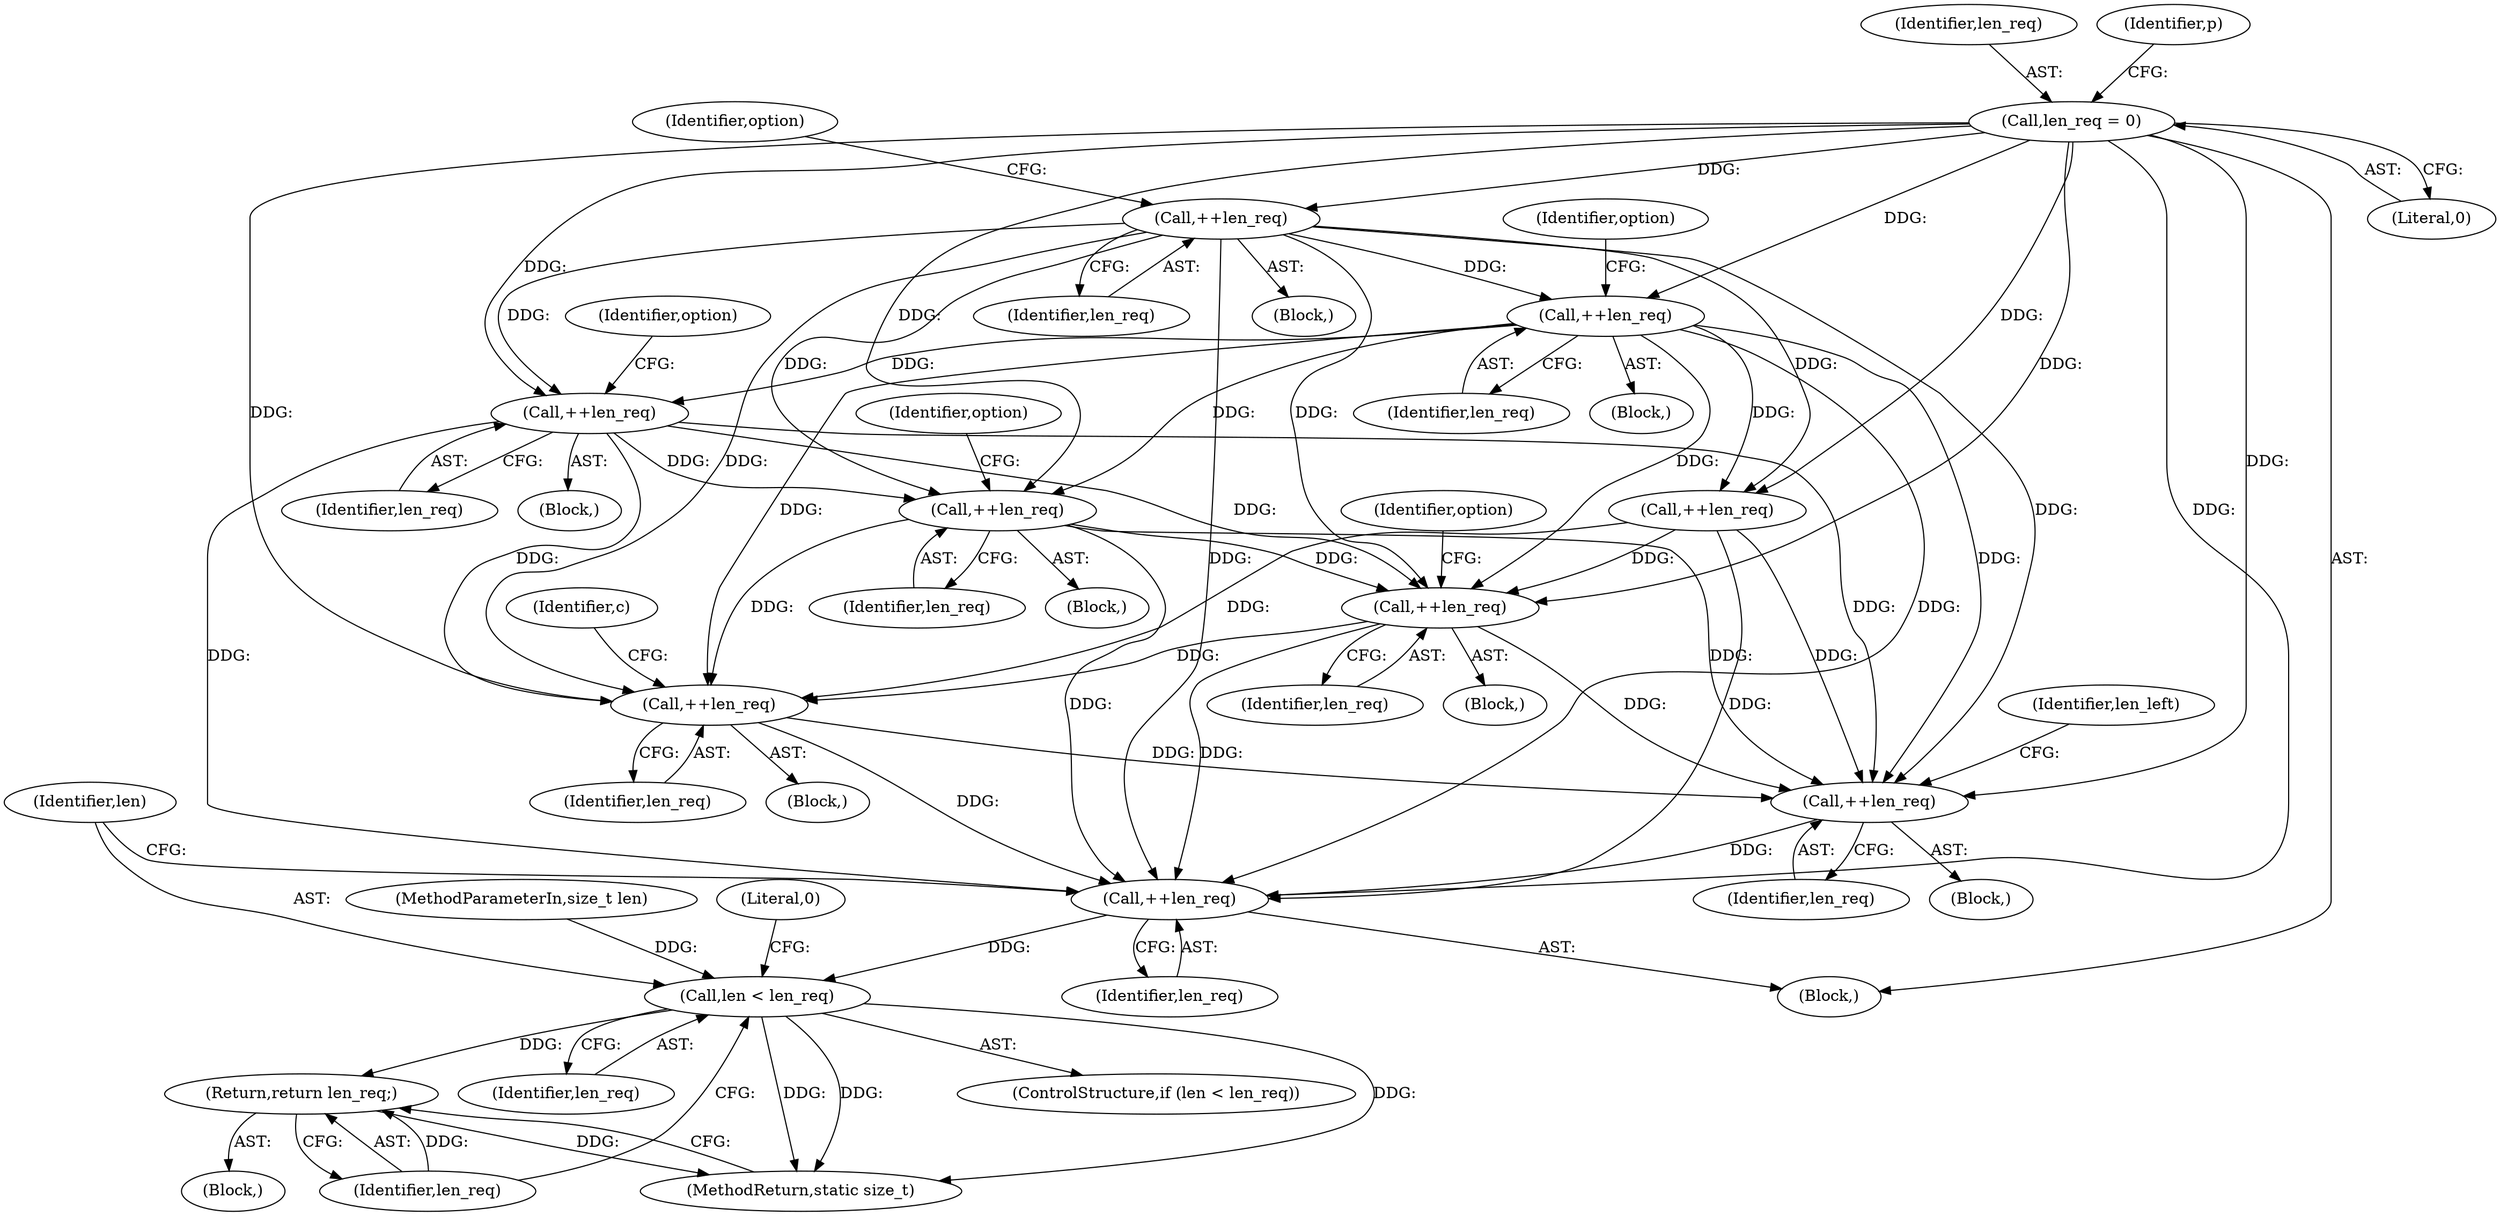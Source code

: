 digraph "1_php-src_5b597a2e5b28e2d5a52fc1be13f425f08f47cb62?w=1_2@del" {
"1000207" [label="(Call,++len_req)"];
"1000159" [label="(Call,++len_req)"];
"1000138" [label="(Call,++len_req)"];
"1000111" [label="(Call,len_req = 0)"];
"1000228" [label="(Call,++len_req)"];
"1000249" [label="(Call,++len_req)"];
"1000270" [label="(Call,++len_req)"];
"1000363" [label="(Call,++len_req)"];
"1000377" [label="(Call,++len_req)"];
"1000380" [label="(Call,len < len_req)"];
"1000384" [label="(Return,return len_req;)"];
"1000208" [label="(Identifier,len_req)"];
"1000111" [label="(Call,len_req = 0)"];
"1000229" [label="(Identifier,len_req)"];
"1000215" [label="(Block,)"];
"1000112" [label="(Identifier,len_req)"];
"1000377" [label="(Call,++len_req)"];
"1000270" [label="(Call,++len_req)"];
"1000378" [label="(Identifier,len_req)"];
"1000250" [label="(Identifier,len_req)"];
"1000273" [label="(Identifier,c)"];
"1000387" [label="(Literal,0)"];
"1000138" [label="(Call,++len_req)"];
"1000385" [label="(Identifier,len_req)"];
"1000380" [label="(Call,len < len_req)"];
"1000384" [label="(Return,return len_req;)"];
"1000160" [label="(Identifier,len_req)"];
"1000125" [label="(Block,)"];
"1000164" [label="(Identifier,option)"];
"1000383" [label="(Block,)"];
"1000184" [label="(Call,++len_req)"];
"1000381" [label="(Identifier,len)"];
"1000254" [label="(Identifier,option)"];
"1000350" [label="(Block,)"];
"1000382" [label="(Identifier,len_req)"];
"1000102" [label="(MethodParameterIn,size_t len)"];
"1000116" [label="(Identifier,p)"];
"1000212" [label="(Identifier,option)"];
"1000236" [label="(Block,)"];
"1000367" [label="(Identifier,len_left)"];
"1000194" [label="(Block,)"];
"1000271" [label="(Identifier,len_req)"];
"1000105" [label="(Block,)"];
"1000233" [label="(Identifier,option)"];
"1000139" [label="(Identifier,len_req)"];
"1000363" [label="(Call,++len_req)"];
"1000228" [label="(Call,++len_req)"];
"1000388" [label="(MethodReturn,static size_t)"];
"1000113" [label="(Literal,0)"];
"1000159" [label="(Call,++len_req)"];
"1000146" [label="(Block,)"];
"1000257" [label="(Block,)"];
"1000379" [label="(ControlStructure,if (len < len_req))"];
"1000364" [label="(Identifier,len_req)"];
"1000143" [label="(Identifier,option)"];
"1000249" [label="(Call,++len_req)"];
"1000207" [label="(Call,++len_req)"];
"1000207" -> "1000194"  [label="AST: "];
"1000207" -> "1000208"  [label="CFG: "];
"1000208" -> "1000207"  [label="AST: "];
"1000212" -> "1000207"  [label="CFG: "];
"1000159" -> "1000207"  [label="DDG: "];
"1000138" -> "1000207"  [label="DDG: "];
"1000111" -> "1000207"  [label="DDG: "];
"1000207" -> "1000228"  [label="DDG: "];
"1000207" -> "1000249"  [label="DDG: "];
"1000207" -> "1000270"  [label="DDG: "];
"1000207" -> "1000363"  [label="DDG: "];
"1000207" -> "1000377"  [label="DDG: "];
"1000159" -> "1000146"  [label="AST: "];
"1000159" -> "1000160"  [label="CFG: "];
"1000160" -> "1000159"  [label="AST: "];
"1000164" -> "1000159"  [label="CFG: "];
"1000138" -> "1000159"  [label="DDG: "];
"1000111" -> "1000159"  [label="DDG: "];
"1000159" -> "1000184"  [label="DDG: "];
"1000159" -> "1000228"  [label="DDG: "];
"1000159" -> "1000249"  [label="DDG: "];
"1000159" -> "1000270"  [label="DDG: "];
"1000159" -> "1000363"  [label="DDG: "];
"1000159" -> "1000377"  [label="DDG: "];
"1000138" -> "1000125"  [label="AST: "];
"1000138" -> "1000139"  [label="CFG: "];
"1000139" -> "1000138"  [label="AST: "];
"1000143" -> "1000138"  [label="CFG: "];
"1000111" -> "1000138"  [label="DDG: "];
"1000138" -> "1000184"  [label="DDG: "];
"1000138" -> "1000228"  [label="DDG: "];
"1000138" -> "1000249"  [label="DDG: "];
"1000138" -> "1000270"  [label="DDG: "];
"1000138" -> "1000363"  [label="DDG: "];
"1000138" -> "1000377"  [label="DDG: "];
"1000111" -> "1000105"  [label="AST: "];
"1000111" -> "1000113"  [label="CFG: "];
"1000112" -> "1000111"  [label="AST: "];
"1000113" -> "1000111"  [label="AST: "];
"1000116" -> "1000111"  [label="CFG: "];
"1000111" -> "1000184"  [label="DDG: "];
"1000111" -> "1000228"  [label="DDG: "];
"1000111" -> "1000249"  [label="DDG: "];
"1000111" -> "1000270"  [label="DDG: "];
"1000111" -> "1000363"  [label="DDG: "];
"1000111" -> "1000377"  [label="DDG: "];
"1000228" -> "1000215"  [label="AST: "];
"1000228" -> "1000229"  [label="CFG: "];
"1000229" -> "1000228"  [label="AST: "];
"1000233" -> "1000228"  [label="CFG: "];
"1000228" -> "1000249"  [label="DDG: "];
"1000228" -> "1000270"  [label="DDG: "];
"1000228" -> "1000363"  [label="DDG: "];
"1000228" -> "1000377"  [label="DDG: "];
"1000249" -> "1000236"  [label="AST: "];
"1000249" -> "1000250"  [label="CFG: "];
"1000250" -> "1000249"  [label="AST: "];
"1000254" -> "1000249"  [label="CFG: "];
"1000184" -> "1000249"  [label="DDG: "];
"1000249" -> "1000270"  [label="DDG: "];
"1000249" -> "1000363"  [label="DDG: "];
"1000249" -> "1000377"  [label="DDG: "];
"1000270" -> "1000257"  [label="AST: "];
"1000270" -> "1000271"  [label="CFG: "];
"1000271" -> "1000270"  [label="AST: "];
"1000273" -> "1000270"  [label="CFG: "];
"1000184" -> "1000270"  [label="DDG: "];
"1000270" -> "1000363"  [label="DDG: "];
"1000270" -> "1000377"  [label="DDG: "];
"1000363" -> "1000350"  [label="AST: "];
"1000363" -> "1000364"  [label="CFG: "];
"1000364" -> "1000363"  [label="AST: "];
"1000367" -> "1000363"  [label="CFG: "];
"1000184" -> "1000363"  [label="DDG: "];
"1000363" -> "1000377"  [label="DDG: "];
"1000377" -> "1000105"  [label="AST: "];
"1000377" -> "1000378"  [label="CFG: "];
"1000378" -> "1000377"  [label="AST: "];
"1000381" -> "1000377"  [label="CFG: "];
"1000184" -> "1000377"  [label="DDG: "];
"1000377" -> "1000380"  [label="DDG: "];
"1000380" -> "1000379"  [label="AST: "];
"1000380" -> "1000382"  [label="CFG: "];
"1000381" -> "1000380"  [label="AST: "];
"1000382" -> "1000380"  [label="AST: "];
"1000385" -> "1000380"  [label="CFG: "];
"1000387" -> "1000380"  [label="CFG: "];
"1000380" -> "1000388"  [label="DDG: "];
"1000380" -> "1000388"  [label="DDG: "];
"1000380" -> "1000388"  [label="DDG: "];
"1000102" -> "1000380"  [label="DDG: "];
"1000380" -> "1000384"  [label="DDG: "];
"1000384" -> "1000383"  [label="AST: "];
"1000384" -> "1000385"  [label="CFG: "];
"1000385" -> "1000384"  [label="AST: "];
"1000388" -> "1000384"  [label="CFG: "];
"1000384" -> "1000388"  [label="DDG: "];
"1000385" -> "1000384"  [label="DDG: "];
}

